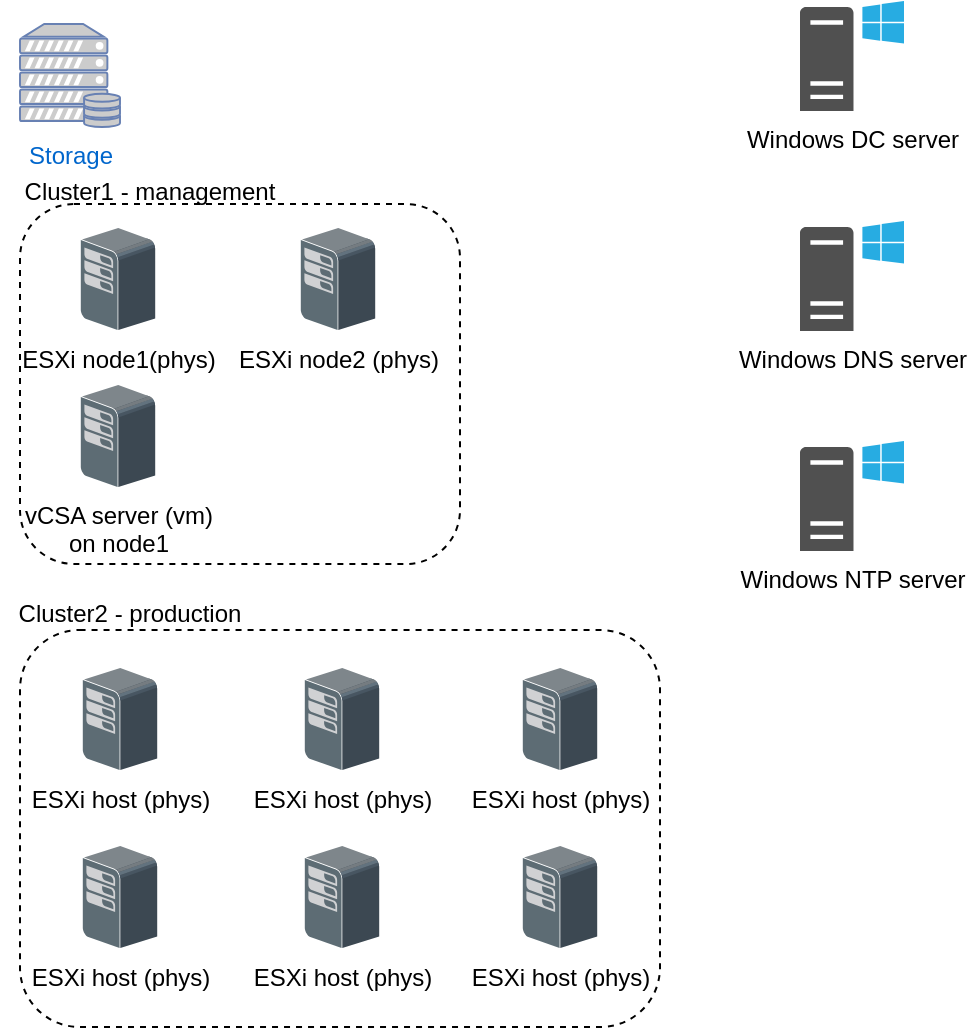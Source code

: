 <mxfile version="24.0.5" type="github">
  <diagram name="Page-1" id="fQXhnXJU5OYFlRjVlm_n">
    <mxGraphModel dx="587" dy="561" grid="1" gridSize="10" guides="1" tooltips="1" connect="1" arrows="1" fold="1" page="1" pageScale="1" pageWidth="850" pageHeight="1100" math="0" shadow="0">
      <root>
        <mxCell id="0" />
        <mxCell id="1" parent="0" />
        <mxCell id="-gom4GnlRCwxRRsbgBjQ-11" value="" style="rounded=1;whiteSpace=wrap;html=1;dashed=1;" vertex="1" parent="1">
          <mxGeometry x="160" y="773" width="320" height="198.5" as="geometry" />
        </mxCell>
        <mxCell id="-gom4GnlRCwxRRsbgBjQ-8" value="" style="rounded=1;whiteSpace=wrap;html=1;dashed=1;" vertex="1" parent="1">
          <mxGeometry x="160" y="560" width="220" height="180" as="geometry" />
        </mxCell>
        <mxCell id="Y7p48lvoJFKEkkNzNsCW-2" value="Windows DNS server" style="sketch=0;pointerEvents=1;shadow=0;dashed=0;html=1;strokeColor=none;fillColor=#505050;labelPosition=center;verticalLabelPosition=bottom;verticalAlign=top;outlineConnect=0;align=center;shape=mxgraph.office.servers.windows_server;" parent="1" vertex="1">
          <mxGeometry x="550" y="568.5" width="52" height="55" as="geometry" />
        </mxCell>
        <mxCell id="-gom4GnlRCwxRRsbgBjQ-1" value="Windows NTP server" style="sketch=0;pointerEvents=1;shadow=0;dashed=0;html=1;strokeColor=none;fillColor=#505050;labelPosition=center;verticalLabelPosition=bottom;verticalAlign=top;outlineConnect=0;align=center;shape=mxgraph.office.servers.windows_server;" vertex="1" parent="1">
          <mxGeometry x="550" y="678.5" width="52" height="55" as="geometry" />
        </mxCell>
        <mxCell id="-gom4GnlRCwxRRsbgBjQ-2" value="Windows DC server" style="sketch=0;pointerEvents=1;shadow=0;dashed=0;html=1;strokeColor=none;fillColor=#505050;labelPosition=center;verticalLabelPosition=bottom;verticalAlign=top;outlineConnect=0;align=center;shape=mxgraph.office.servers.windows_server;" vertex="1" parent="1">
          <mxGeometry x="550" y="458.5" width="52" height="55" as="geometry" />
        </mxCell>
        <mxCell id="-gom4GnlRCwxRRsbgBjQ-3" value="ESXi node2 (phys)" style="shadow=0;dashed=0;html=1;labelPosition=center;verticalLabelPosition=bottom;verticalAlign=top;align=center;outlineConnect=0;shape=mxgraph.veeam.3d.esx_esxi;" vertex="1" parent="1">
          <mxGeometry x="300" y="571.5" width="38" height="52" as="geometry" />
        </mxCell>
        <mxCell id="-gom4GnlRCwxRRsbgBjQ-4" value="ESXi node1(phys)" style="shadow=0;dashed=0;html=1;labelPosition=center;verticalLabelPosition=bottom;verticalAlign=top;align=center;outlineConnect=0;shape=mxgraph.veeam.3d.esx_esxi;" vertex="1" parent="1">
          <mxGeometry x="190" y="571.5" width="38" height="52" as="geometry" />
        </mxCell>
        <mxCell id="-gom4GnlRCwxRRsbgBjQ-5" value="vCSA server (vm)&lt;br&gt;on node1" style="shadow=0;dashed=0;html=1;labelPosition=center;verticalLabelPosition=bottom;verticalAlign=top;align=center;outlineConnect=0;shape=mxgraph.veeam.3d.esx_esxi;" vertex="1" parent="1">
          <mxGeometry x="190" y="650" width="38" height="52" as="geometry" />
        </mxCell>
        <mxCell id="-gom4GnlRCwxRRsbgBjQ-6" value="Storage" style="fontColor=#0066CC;verticalAlign=top;verticalLabelPosition=bottom;labelPosition=center;align=center;html=1;outlineConnect=0;fillColor=#CCCCCC;strokeColor=#6881B3;gradientColor=none;gradientDirection=north;strokeWidth=2;shape=mxgraph.networks.server_storage;" vertex="1" parent="1">
          <mxGeometry x="160" y="470" width="50" height="51.5" as="geometry" />
        </mxCell>
        <mxCell id="-gom4GnlRCwxRRsbgBjQ-7" value="ESXi host (phys)" style="shadow=0;dashed=0;html=1;labelPosition=center;verticalLabelPosition=bottom;verticalAlign=top;align=center;outlineConnect=0;shape=mxgraph.veeam.3d.esx_esxi;" vertex="1" parent="1">
          <mxGeometry x="191" y="791.5" width="38" height="52" as="geometry" />
        </mxCell>
        <mxCell id="-gom4GnlRCwxRRsbgBjQ-9" value="ESXi host (phys)" style="shadow=0;dashed=0;html=1;labelPosition=center;verticalLabelPosition=bottom;verticalAlign=top;align=center;outlineConnect=0;shape=mxgraph.veeam.3d.esx_esxi;" vertex="1" parent="1">
          <mxGeometry x="302" y="791.5" width="38" height="52" as="geometry" />
        </mxCell>
        <mxCell id="-gom4GnlRCwxRRsbgBjQ-10" value="ESXi host (phys)" style="shadow=0;dashed=0;html=1;labelPosition=center;verticalLabelPosition=bottom;verticalAlign=top;align=center;outlineConnect=0;shape=mxgraph.veeam.3d.esx_esxi;" vertex="1" parent="1">
          <mxGeometry x="411" y="791.5" width="38" height="52" as="geometry" />
        </mxCell>
        <mxCell id="-gom4GnlRCwxRRsbgBjQ-12" value="Cluster1 - management" style="text;html=1;align=center;verticalAlign=middle;whiteSpace=wrap;rounded=0;" vertex="1" parent="1">
          <mxGeometry x="160" y="538.5" width="130" height="30" as="geometry" />
        </mxCell>
        <mxCell id="-gom4GnlRCwxRRsbgBjQ-13" value="Cluster2 - production" style="text;html=1;align=center;verticalAlign=middle;whiteSpace=wrap;rounded=0;" vertex="1" parent="1">
          <mxGeometry x="150" y="750" width="130" height="30" as="geometry" />
        </mxCell>
        <mxCell id="-gom4GnlRCwxRRsbgBjQ-14" value="ESXi host (phys)" style="shadow=0;dashed=0;html=1;labelPosition=center;verticalLabelPosition=bottom;verticalAlign=top;align=center;outlineConnect=0;shape=mxgraph.veeam.3d.esx_esxi;" vertex="1" parent="1">
          <mxGeometry x="191" y="880.5" width="38" height="52" as="geometry" />
        </mxCell>
        <mxCell id="-gom4GnlRCwxRRsbgBjQ-15" value="ESXi host (phys)" style="shadow=0;dashed=0;html=1;labelPosition=center;verticalLabelPosition=bottom;verticalAlign=top;align=center;outlineConnect=0;shape=mxgraph.veeam.3d.esx_esxi;" vertex="1" parent="1">
          <mxGeometry x="302" y="880.5" width="38" height="52" as="geometry" />
        </mxCell>
        <mxCell id="-gom4GnlRCwxRRsbgBjQ-16" value="ESXi host (phys)" style="shadow=0;dashed=0;html=1;labelPosition=center;verticalLabelPosition=bottom;verticalAlign=top;align=center;outlineConnect=0;shape=mxgraph.veeam.3d.esx_esxi;" vertex="1" parent="1">
          <mxGeometry x="411" y="880.5" width="38" height="52" as="geometry" />
        </mxCell>
      </root>
    </mxGraphModel>
  </diagram>
</mxfile>
